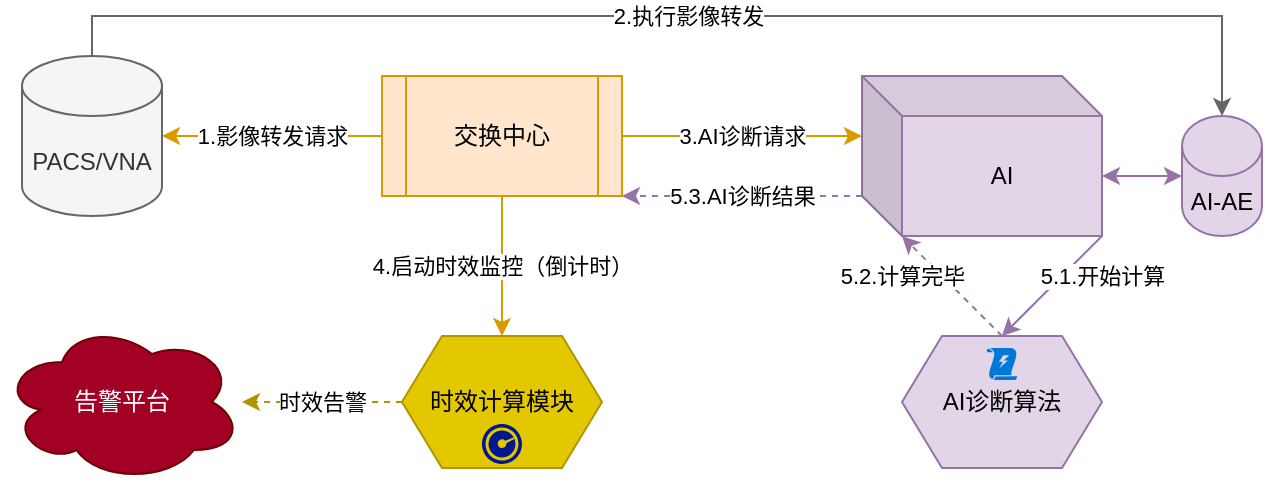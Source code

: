 <mxfile version="19.0.3" type="device"><diagram id="Ii3QHxC3yyBP53e7Ic0O" name="Page-1"><mxGraphModel dx="1422" dy="983" grid="1" gridSize="10" guides="1" tooltips="1" connect="1" arrows="1" fold="1" page="1" pageScale="1" pageWidth="1169" pageHeight="827" math="0" shadow="0"><root><mxCell id="0"/><mxCell id="1" parent="0"/><mxCell id="PQ2Bmhoq7qB0EkP2iiRc-6" value="1.影像转发请求" style="edgeStyle=orthogonalEdgeStyle;rounded=0;orthogonalLoop=1;jettySize=auto;html=1;exitX=0;exitY=0.5;exitDx=0;exitDy=0;entryX=1;entryY=0.5;entryDx=0;entryDy=0;entryPerimeter=0;fillColor=#ffe6cc;strokeColor=#d79b00;" parent="1" source="PQ2Bmhoq7qB0EkP2iiRc-1" target="PQ2Bmhoq7qB0EkP2iiRc-2" edge="1"><mxGeometry relative="1" as="geometry"/></mxCell><mxCell id="PQ2Bmhoq7qB0EkP2iiRc-8" value="3.AI诊断请求" style="edgeStyle=orthogonalEdgeStyle;rounded=0;orthogonalLoop=1;jettySize=auto;html=1;exitX=1;exitY=0.5;exitDx=0;exitDy=0;entryX=0;entryY=0;entryDx=0;entryDy=30;entryPerimeter=0;fillColor=#ffe6cc;strokeColor=#d79b00;" parent="1" source="PQ2Bmhoq7qB0EkP2iiRc-1" target="PQ2Bmhoq7qB0EkP2iiRc-3" edge="1"><mxGeometry relative="1" as="geometry"/></mxCell><mxCell id="PQ2Bmhoq7qB0EkP2iiRc-12" value="4.启动时效监控（倒计时）" style="edgeStyle=orthogonalEdgeStyle;rounded=0;orthogonalLoop=1;jettySize=auto;html=1;exitX=0.5;exitY=1;exitDx=0;exitDy=0;fillColor=#ffe6cc;strokeColor=#d79b00;" parent="1" source="PQ2Bmhoq7qB0EkP2iiRc-1" target="PQ2Bmhoq7qB0EkP2iiRc-11" edge="1"><mxGeometry relative="1" as="geometry"/></mxCell><mxCell id="PQ2Bmhoq7qB0EkP2iiRc-1" value="交换中心" style="shape=process;whiteSpace=wrap;html=1;backgroundOutline=1;fillColor=#ffe6cc;strokeColor=#d79b00;" parent="1" vertex="1"><mxGeometry x="490" y="260" width="120" height="60" as="geometry"/></mxCell><mxCell id="PQ2Bmhoq7qB0EkP2iiRc-7" value="2.执行影像转发" style="edgeStyle=orthogonalEdgeStyle;rounded=0;orthogonalLoop=1;jettySize=auto;html=1;exitX=0.5;exitY=0;exitDx=0;exitDy=0;exitPerimeter=0;entryX=0.5;entryY=0;entryDx=0;entryDy=0;entryPerimeter=0;fillColor=#f5f5f5;strokeColor=#666666;" parent="1" source="PQ2Bmhoq7qB0EkP2iiRc-2" target="PQ2Bmhoq7qB0EkP2iiRc-4" edge="1"><mxGeometry relative="1" as="geometry"/></mxCell><mxCell id="PQ2Bmhoq7qB0EkP2iiRc-2" value="PACS/VNA" style="shape=cylinder3;whiteSpace=wrap;html=1;boundedLbl=1;backgroundOutline=1;size=15;fillColor=#f5f5f5;fontColor=#333333;strokeColor=#666666;" parent="1" vertex="1"><mxGeometry x="310" y="250" width="70" height="80" as="geometry"/></mxCell><mxCell id="PQ2Bmhoq7qB0EkP2iiRc-16" value="5.1.开始计算" style="rounded=0;orthogonalLoop=1;jettySize=auto;html=1;exitX=1;exitY=1;exitDx=0;exitDy=0;exitPerimeter=0;entryX=0.5;entryY=0;entryDx=0;entryDy=0;fillColor=#e1d5e7;strokeColor=#9673a6;" parent="1" source="PQ2Bmhoq7qB0EkP2iiRc-3" target="PQ2Bmhoq7qB0EkP2iiRc-15" edge="1"><mxGeometry x="-0.6" y="14" relative="1" as="geometry"><mxPoint as="offset"/></mxGeometry></mxCell><mxCell id="PQ2Bmhoq7qB0EkP2iiRc-19" value="5.3.AI诊断结果" style="edgeStyle=none;rounded=0;orthogonalLoop=1;jettySize=auto;html=1;exitX=0;exitY=0;exitDx=0;exitDy=60;exitPerimeter=0;entryX=1;entryY=1;entryDx=0;entryDy=0;dashed=1;fillColor=#e1d5e7;strokeColor=#9673a6;" parent="1" source="PQ2Bmhoq7qB0EkP2iiRc-3" target="PQ2Bmhoq7qB0EkP2iiRc-1" edge="1"><mxGeometry relative="1" as="geometry"/></mxCell><mxCell id="PQ2Bmhoq7qB0EkP2iiRc-3" value="AI" style="shape=cube;whiteSpace=wrap;html=1;boundedLbl=1;backgroundOutline=1;darkOpacity=0.05;darkOpacity2=0.1;fillColor=#e1d5e7;strokeColor=#9673a6;" parent="1" vertex="1"><mxGeometry x="730" y="260" width="120" height="80" as="geometry"/></mxCell><mxCell id="PQ2Bmhoq7qB0EkP2iiRc-4" value="AI-AE" style="shape=cylinder3;whiteSpace=wrap;html=1;boundedLbl=1;backgroundOutline=1;size=15;fillColor=#e1d5e7;strokeColor=#9673a6;" parent="1" vertex="1"><mxGeometry x="890" y="280" width="40" height="60" as="geometry"/></mxCell><mxCell id="PQ2Bmhoq7qB0EkP2iiRc-10" value="" style="endArrow=classic;startArrow=classic;html=1;rounded=0;entryX=0;entryY=0.5;entryDx=0;entryDy=0;entryPerimeter=0;exitX=0;exitY=0;exitDx=120;exitDy=50;exitPerimeter=0;fillColor=#e1d5e7;strokeColor=#9673a6;" parent="1" source="PQ2Bmhoq7qB0EkP2iiRc-3" target="PQ2Bmhoq7qB0EkP2iiRc-4" edge="1"><mxGeometry width="50" height="50" relative="1" as="geometry"><mxPoint x="740" y="490" as="sourcePoint"/><mxPoint x="790" y="440" as="targetPoint"/></mxGeometry></mxCell><mxCell id="PQ2Bmhoq7qB0EkP2iiRc-21" value="时效告警" style="edgeStyle=none;rounded=0;orthogonalLoop=1;jettySize=auto;html=1;exitX=0;exitY=0.5;exitDx=0;exitDy=0;dashed=1;fillColor=#e3c800;strokeColor=#B09500;" parent="1" source="PQ2Bmhoq7qB0EkP2iiRc-11" target="PQ2Bmhoq7qB0EkP2iiRc-20" edge="1"><mxGeometry relative="1" as="geometry"/></mxCell><mxCell id="PQ2Bmhoq7qB0EkP2iiRc-11" value="时效计算模块" style="shape=hexagon;perimeter=hexagonPerimeter2;whiteSpace=wrap;html=1;fixedSize=1;fillColor=#e3c800;strokeColor=#B09500;fontColor=#000000;" parent="1" vertex="1"><mxGeometry x="500" y="390" width="100" height="66" as="geometry"/></mxCell><mxCell id="PQ2Bmhoq7qB0EkP2iiRc-18" value="5.2.计算完毕" style="edgeStyle=none;rounded=0;orthogonalLoop=1;jettySize=auto;html=1;entryX=0;entryY=0;entryDx=20;entryDy=80;entryPerimeter=0;exitX=0.5;exitY=0;exitDx=0;exitDy=0;fillColor=#e1d5e7;strokeColor=#9673a6;dashed=1;" parent="1" source="PQ2Bmhoq7qB0EkP2iiRc-15" target="PQ2Bmhoq7qB0EkP2iiRc-3" edge="1"><mxGeometry x="0.6" y="14" relative="1" as="geometry"><mxPoint as="offset"/></mxGeometry></mxCell><mxCell id="PQ2Bmhoq7qB0EkP2iiRc-15" value="AI诊断算法" style="shape=hexagon;perimeter=hexagonPerimeter2;whiteSpace=wrap;html=1;fixedSize=1;fillColor=#e1d5e7;strokeColor=#9673a6;" parent="1" vertex="1"><mxGeometry x="750" y="390" width="100" height="66" as="geometry"/></mxCell><mxCell id="PQ2Bmhoq7qB0EkP2iiRc-20" value="告警平台" style="ellipse;shape=cloud;whiteSpace=wrap;html=1;fillColor=#a20025;fontColor=#ffffff;strokeColor=#6F0000;" parent="1" vertex="1"><mxGeometry x="300" y="383" width="120" height="80" as="geometry"/></mxCell><mxCell id="PQ2Bmhoq7qB0EkP2iiRc-22" value="" style="sketch=0;aspect=fixed;pointerEvents=1;shadow=0;dashed=0;html=1;strokeColor=none;labelPosition=center;verticalLabelPosition=bottom;verticalAlign=top;align=center;fillColor=#00188D;shape=mxgraph.mscae.enterprise.performance" parent="1" vertex="1"><mxGeometry x="540" y="434" width="20" height="20" as="geometry"/></mxCell><mxCell id="PQ2Bmhoq7qB0EkP2iiRc-23" value="" style="sketch=0;aspect=fixed;pointerEvents=1;shadow=0;dashed=0;html=1;strokeColor=none;labelPosition=center;verticalLabelPosition=bottom;verticalAlign=top;align=center;shape=mxgraph.mscae.enterprise.triggers;fillColor=#0078D7;" parent="1" vertex="1"><mxGeometry x="792.48" y="396" width="15.04" height="16" as="geometry"/></mxCell></root></mxGraphModel></diagram></mxfile>